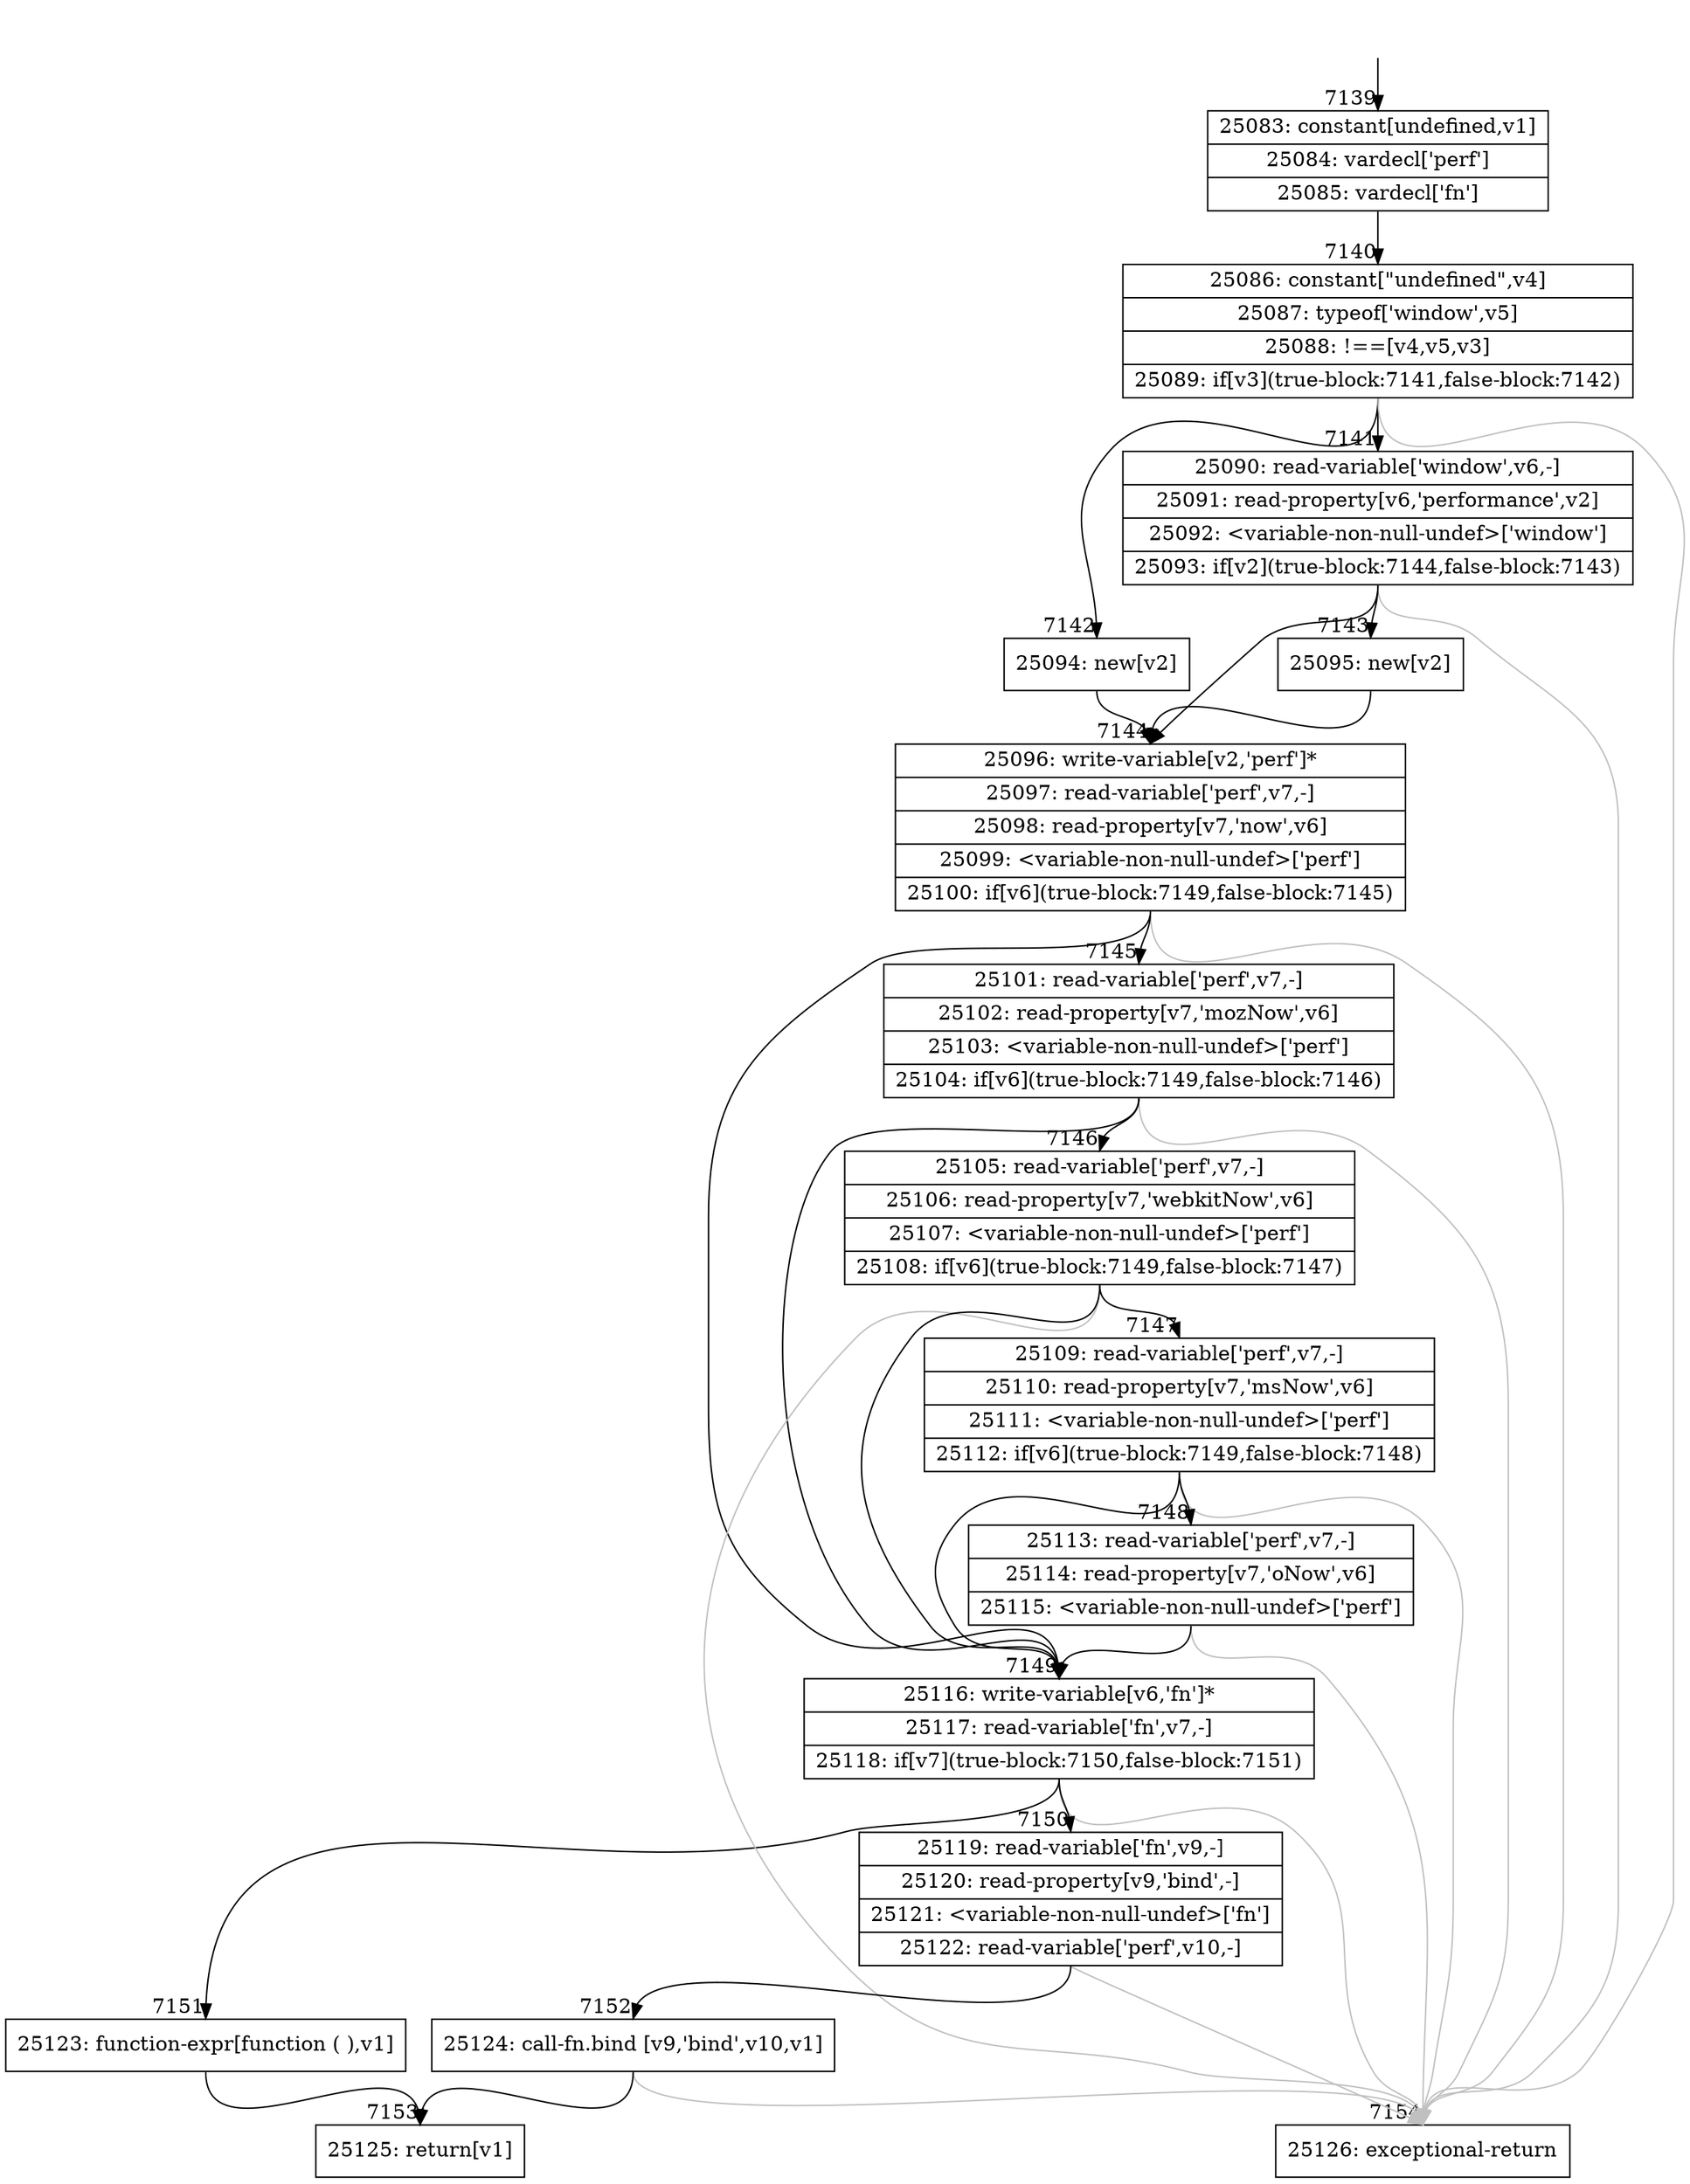digraph {
rankdir="TD"
BB_entry591[shape=none,label=""];
BB_entry591 -> BB7139 [tailport=s, headport=n, headlabel="    7139"]
BB7139 [shape=record label="{25083: constant[undefined,v1]|25084: vardecl['perf']|25085: vardecl['fn']}" ] 
BB7139 -> BB7140 [tailport=s, headport=n, headlabel="      7140"]
BB7140 [shape=record label="{25086: constant[\"undefined\",v4]|25087: typeof['window',v5]|25088: !==[v4,v5,v3]|25089: if[v3](true-block:7141,false-block:7142)}" ] 
BB7140 -> BB7141 [tailport=s, headport=n, headlabel="      7141"]
BB7140 -> BB7142 [tailport=s, headport=n, headlabel="      7142"]
BB7140 -> BB7154 [tailport=s, headport=n, color=gray, headlabel="      7154"]
BB7141 [shape=record label="{25090: read-variable['window',v6,-]|25091: read-property[v6,'performance',v2]|25092: \<variable-non-null-undef\>['window']|25093: if[v2](true-block:7144,false-block:7143)}" ] 
BB7141 -> BB7144 [tailport=s, headport=n, headlabel="      7144"]
BB7141 -> BB7143 [tailport=s, headport=n, headlabel="      7143"]
BB7141 -> BB7154 [tailport=s, headport=n, color=gray]
BB7142 [shape=record label="{25094: new[v2]}" ] 
BB7142 -> BB7144 [tailport=s, headport=n]
BB7143 [shape=record label="{25095: new[v2]}" ] 
BB7143 -> BB7144 [tailport=s, headport=n]
BB7144 [shape=record label="{25096: write-variable[v2,'perf']*|25097: read-variable['perf',v7,-]|25098: read-property[v7,'now',v6]|25099: \<variable-non-null-undef\>['perf']|25100: if[v6](true-block:7149,false-block:7145)}" ] 
BB7144 -> BB7149 [tailport=s, headport=n, headlabel="      7149"]
BB7144 -> BB7145 [tailport=s, headport=n, headlabel="      7145"]
BB7144 -> BB7154 [tailport=s, headport=n, color=gray]
BB7145 [shape=record label="{25101: read-variable['perf',v7,-]|25102: read-property[v7,'mozNow',v6]|25103: \<variable-non-null-undef\>['perf']|25104: if[v6](true-block:7149,false-block:7146)}" ] 
BB7145 -> BB7149 [tailport=s, headport=n]
BB7145 -> BB7146 [tailport=s, headport=n, headlabel="      7146"]
BB7145 -> BB7154 [tailport=s, headport=n, color=gray]
BB7146 [shape=record label="{25105: read-variable['perf',v7,-]|25106: read-property[v7,'webkitNow',v6]|25107: \<variable-non-null-undef\>['perf']|25108: if[v6](true-block:7149,false-block:7147)}" ] 
BB7146 -> BB7149 [tailport=s, headport=n]
BB7146 -> BB7147 [tailport=s, headport=n, headlabel="      7147"]
BB7146 -> BB7154 [tailport=s, headport=n, color=gray]
BB7147 [shape=record label="{25109: read-variable['perf',v7,-]|25110: read-property[v7,'msNow',v6]|25111: \<variable-non-null-undef\>['perf']|25112: if[v6](true-block:7149,false-block:7148)}" ] 
BB7147 -> BB7149 [tailport=s, headport=n]
BB7147 -> BB7148 [tailport=s, headport=n, headlabel="      7148"]
BB7147 -> BB7154 [tailport=s, headport=n, color=gray]
BB7148 [shape=record label="{25113: read-variable['perf',v7,-]|25114: read-property[v7,'oNow',v6]|25115: \<variable-non-null-undef\>['perf']}" ] 
BB7148 -> BB7149 [tailport=s, headport=n]
BB7148 -> BB7154 [tailport=s, headport=n, color=gray]
BB7149 [shape=record label="{25116: write-variable[v6,'fn']*|25117: read-variable['fn',v7,-]|25118: if[v7](true-block:7150,false-block:7151)}" ] 
BB7149 -> BB7150 [tailport=s, headport=n, headlabel="      7150"]
BB7149 -> BB7151 [tailport=s, headport=n, headlabel="      7151"]
BB7149 -> BB7154 [tailport=s, headport=n, color=gray]
BB7150 [shape=record label="{25119: read-variable['fn',v9,-]|25120: read-property[v9,'bind',-]|25121: \<variable-non-null-undef\>['fn']|25122: read-variable['perf',v10,-]}" ] 
BB7150 -> BB7152 [tailport=s, headport=n, headlabel="      7152"]
BB7150 -> BB7154 [tailport=s, headport=n, color=gray]
BB7151 [shape=record label="{25123: function-expr[function ( ),v1]}" ] 
BB7151 -> BB7153 [tailport=s, headport=n, headlabel="      7153"]
BB7152 [shape=record label="{25124: call-fn.bind [v9,'bind',v10,v1]}" ] 
BB7152 -> BB7153 [tailport=s, headport=n]
BB7152 -> BB7154 [tailport=s, headport=n, color=gray]
BB7153 [shape=record label="{25125: return[v1]}" ] 
BB7154 [shape=record label="{25126: exceptional-return}" ] 
//#$~ 13250
}
